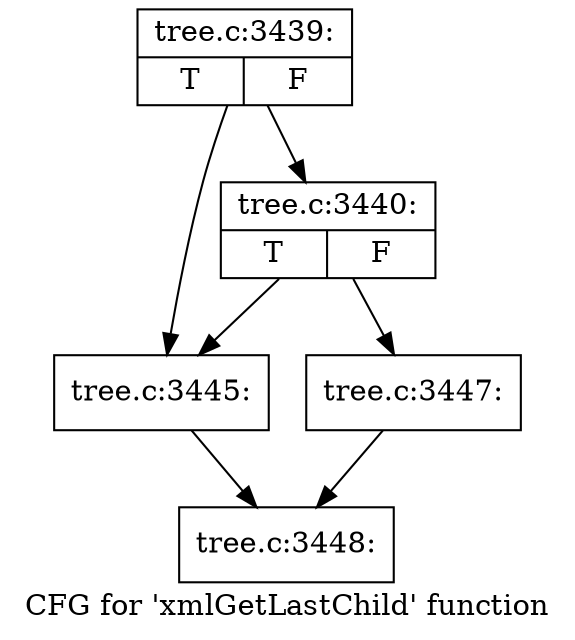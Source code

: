 digraph "CFG for 'xmlGetLastChild' function" {
	label="CFG for 'xmlGetLastChild' function";

	Node0x443a350 [shape=record,label="{tree.c:3439:|{<s0>T|<s1>F}}"];
	Node0x443a350 -> Node0x443a4d0;
	Node0x443a350 -> Node0x443a9b0;
	Node0x443a9b0 [shape=record,label="{tree.c:3440:|{<s0>T|<s1>F}}"];
	Node0x443a9b0 -> Node0x443a4d0;
	Node0x443a9b0 -> Node0x443a520;
	Node0x443a4d0 [shape=record,label="{tree.c:3445:}"];
	Node0x443a4d0 -> Node0x443a5d0;
	Node0x443a520 [shape=record,label="{tree.c:3447:}"];
	Node0x443a520 -> Node0x443a5d0;
	Node0x443a5d0 [shape=record,label="{tree.c:3448:}"];
}
